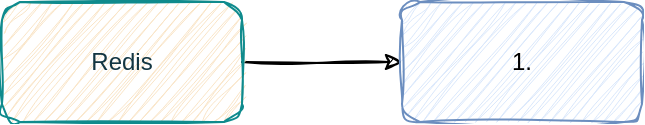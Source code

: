 <mxfile version="24.0.1" type="github">
  <diagram name="第 1 页" id="65bKbwKjN0q9PuXdiJOc">
    <mxGraphModel dx="1246" dy="442" grid="1" gridSize="10" guides="1" tooltips="1" connect="1" arrows="1" fold="1" page="1" pageScale="1" pageWidth="827" pageHeight="1169" math="0" shadow="0">
      <root>
        <mxCell id="0" />
        <mxCell id="1" parent="0" />
        <mxCell id="R7HxWpwFjLeamwsqNsjf-2" value="" style="edgeStyle=orthogonalEdgeStyle;rounded=1;sketch=1;hachureGap=4;jiggle=2;curveFitting=1;orthogonalLoop=1;jettySize=auto;html=1;" edge="1" parent="1" source="RzodZvNiL_iSPK4zzAFR-1" target="R7HxWpwFjLeamwsqNsjf-1">
          <mxGeometry relative="1" as="geometry" />
        </mxCell>
        <mxCell id="RzodZvNiL_iSPK4zzAFR-1" value="Redis" style="rounded=1;whiteSpace=wrap;html=1;labelBackgroundColor=none;fillColor=#FAE5C7;strokeColor=#0F8B8D;fontColor=#143642;sketch=1;curveFitting=1;jiggle=2;" parent="1" vertex="1">
          <mxGeometry x="340" y="390" width="120" height="60" as="geometry" />
        </mxCell>
        <mxCell id="R7HxWpwFjLeamwsqNsjf-1" value="1." style="whiteSpace=wrap;html=1;fillColor=#dae8fc;strokeColor=#6c8ebf;rounded=1;labelBackgroundColor=none;sketch=1;curveFitting=1;jiggle=2;" vertex="1" parent="1">
          <mxGeometry x="540" y="390" width="120" height="60" as="geometry" />
        </mxCell>
      </root>
    </mxGraphModel>
  </diagram>
</mxfile>
